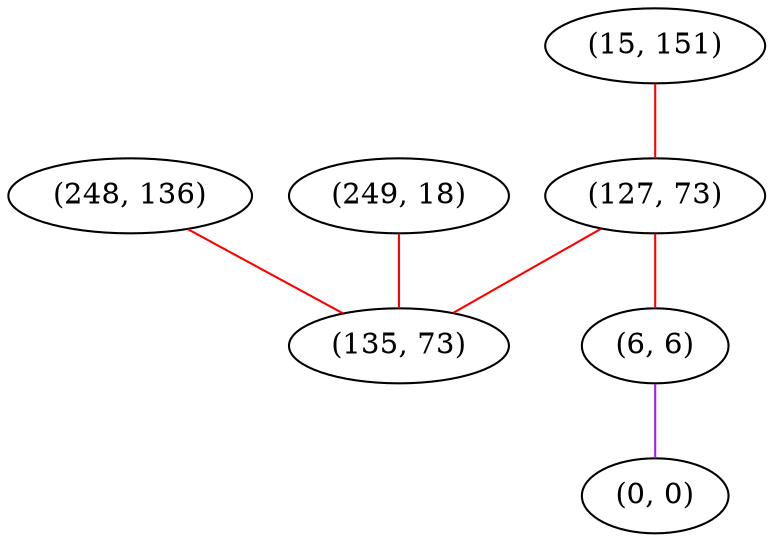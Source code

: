 graph "" {
"(248, 136)";
"(15, 151)";
"(127, 73)";
"(249, 18)";
"(6, 6)";
"(0, 0)";
"(135, 73)";
"(248, 136)" -- "(135, 73)"  [color=red, key=0, weight=1];
"(15, 151)" -- "(127, 73)"  [color=red, key=0, weight=1];
"(127, 73)" -- "(135, 73)"  [color=red, key=0, weight=1];
"(127, 73)" -- "(6, 6)"  [color=red, key=0, weight=1];
"(249, 18)" -- "(135, 73)"  [color=red, key=0, weight=1];
"(6, 6)" -- "(0, 0)"  [color=purple, key=0, weight=4];
}
